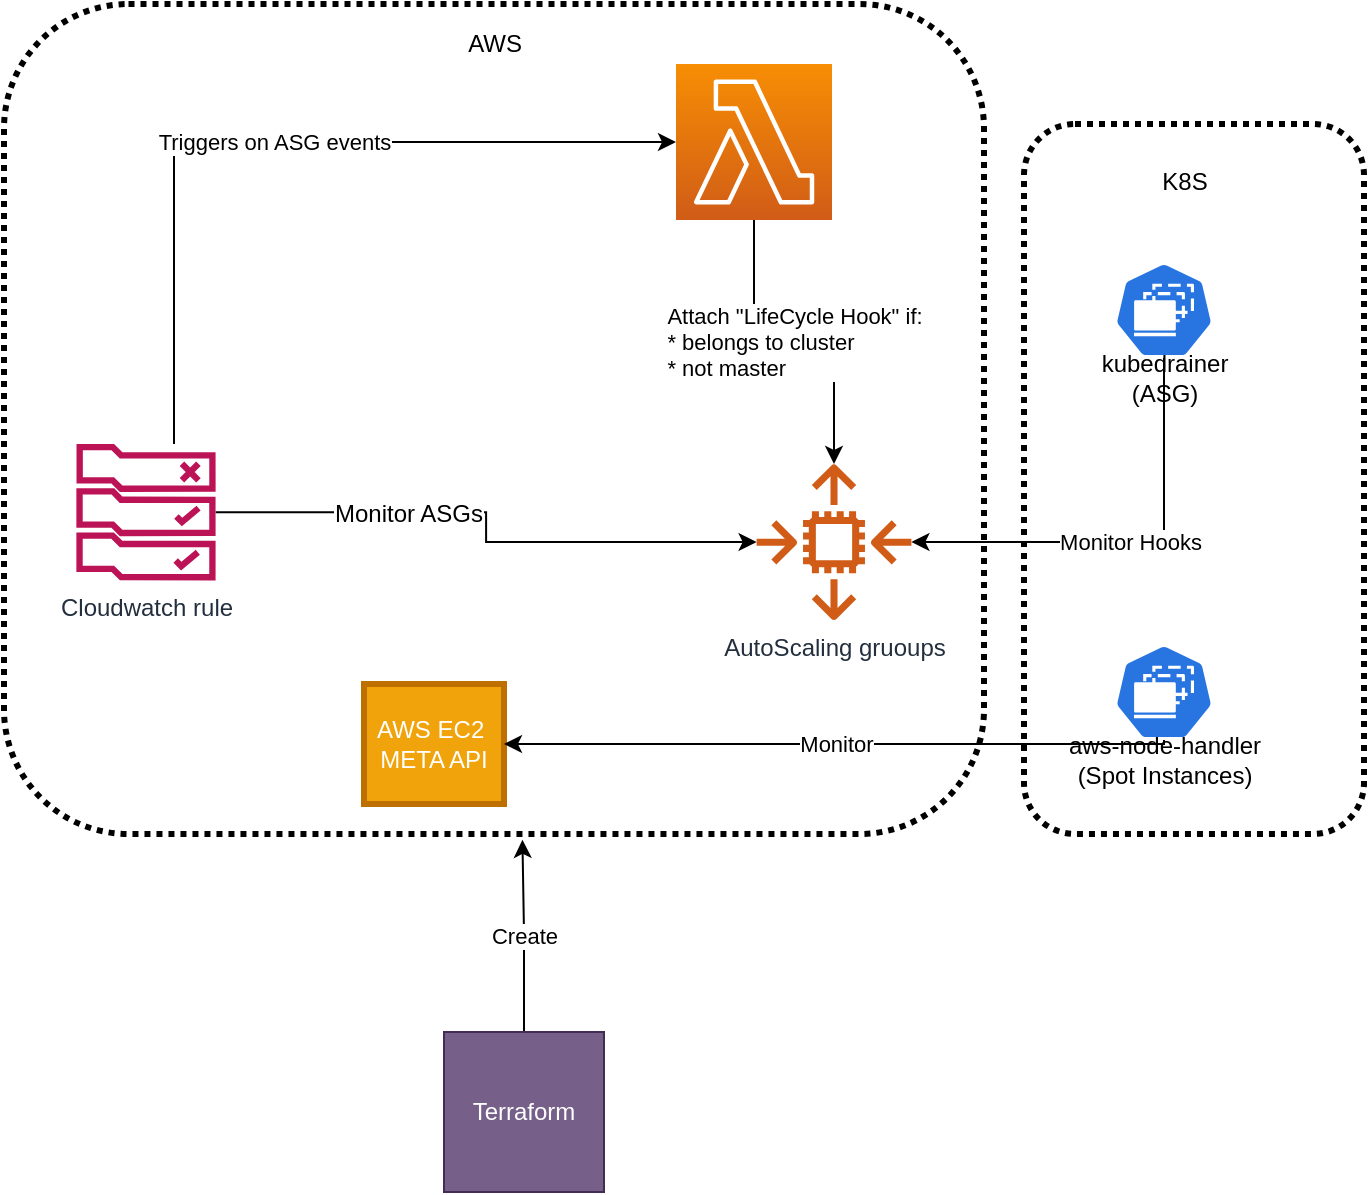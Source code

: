 <mxfile version="12.6.5" type="device"><diagram id="lTHcCEHJgq4FAw4RnT1_" name="Page-1"><mxGraphModel dx="1297" dy="664" grid="1" gridSize="10" guides="1" tooltips="1" connect="1" arrows="1" fold="1" page="1" pageScale="1" pageWidth="827" pageHeight="1169" math="0" shadow="0"><root><mxCell id="0"/><mxCell id="1" parent="0"/><mxCell id="s8fUL5gibNNTOrqy_kPd-7" value="" style="rounded=1;whiteSpace=wrap;html=1;dashed=1;dashPattern=1 1;fillColor=none;strokeWidth=3;" vertex="1" parent="1"><mxGeometry x="70" y="30" width="490" height="415" as="geometry"/></mxCell><mxCell id="s8fUL5gibNNTOrqy_kPd-21" style="edgeStyle=orthogonalEdgeStyle;rounded=0;orthogonalLoop=1;jettySize=auto;html=1;" edge="1" parent="1" source="s8fUL5gibNNTOrqy_kPd-2" target="s8fUL5gibNNTOrqy_kPd-8"><mxGeometry relative="1" as="geometry"/></mxCell><mxCell id="s8fUL5gibNNTOrqy_kPd-22" value="Monitor ASGs" style="text;html=1;align=center;verticalAlign=middle;resizable=0;points=[];labelBackgroundColor=#ffffff;" vertex="1" connectable="0" parent="s8fUL5gibNNTOrqy_kPd-21"><mxGeometry x="-0.326" y="-1" relative="1" as="geometry"><mxPoint as="offset"/></mxGeometry></mxCell><mxCell id="s8fUL5gibNNTOrqy_kPd-23" value="Triggers on ASG events" style="edgeStyle=orthogonalEdgeStyle;rounded=0;orthogonalLoop=1;jettySize=auto;html=1;" edge="1" parent="1" source="s8fUL5gibNNTOrqy_kPd-2" target="s8fUL5gibNNTOrqy_kPd-4"><mxGeometry relative="1" as="geometry"><Array as="points"><mxPoint x="155" y="99"/></Array></mxGeometry></mxCell><mxCell id="s8fUL5gibNNTOrqy_kPd-2" value="Cloudwatch rule" style="outlineConnect=0;fontColor=#232F3E;gradientColor=none;fillColor=#BC1356;strokeColor=none;dashed=0;verticalLabelPosition=bottom;verticalAlign=top;align=center;html=1;fontSize=12;fontStyle=0;aspect=fixed;pointerEvents=1;shape=mxgraph.aws4.rule_2;" vertex="1" parent="1"><mxGeometry x="106" y="250" width="70" height="68.21" as="geometry"/></mxCell><mxCell id="s8fUL5gibNNTOrqy_kPd-24" value="Attach &quot;LifeCycle Hook&quot; if:&lt;br&gt;&lt;div style=&quot;text-align: left&quot;&gt;* belongs to cluster&lt;/div&gt;&lt;div style=&quot;text-align: left&quot;&gt;* not master&lt;/div&gt;" style="edgeStyle=orthogonalEdgeStyle;rounded=0;orthogonalLoop=1;jettySize=auto;html=1;" edge="1" parent="1" source="s8fUL5gibNNTOrqy_kPd-4" target="s8fUL5gibNNTOrqy_kPd-8"><mxGeometry relative="1" as="geometry"/></mxCell><mxCell id="s8fUL5gibNNTOrqy_kPd-4" value="" style="outlineConnect=0;fontColor=#232F3E;gradientColor=#F78E04;gradientDirection=north;fillColor=#D05C17;strokeColor=#ffffff;dashed=0;verticalLabelPosition=bottom;verticalAlign=top;align=center;html=1;fontSize=12;fontStyle=0;aspect=fixed;shape=mxgraph.aws4.resourceIcon;resIcon=mxgraph.aws4.lambda;" vertex="1" parent="1"><mxGeometry x="406" y="60" width="78" height="78" as="geometry"/></mxCell><mxCell id="s8fUL5gibNNTOrqy_kPd-38" value="Create" style="edgeStyle=orthogonalEdgeStyle;rounded=0;orthogonalLoop=1;jettySize=auto;html=1;entryX=0.529;entryY=1.007;entryDx=0;entryDy=0;entryPerimeter=0;" edge="1" parent="1" source="s8fUL5gibNNTOrqy_kPd-6" target="s8fUL5gibNNTOrqy_kPd-7"><mxGeometry relative="1" as="geometry"/></mxCell><mxCell id="s8fUL5gibNNTOrqy_kPd-6" value="Terraform" style="whiteSpace=wrap;html=1;aspect=fixed;fillColor=#76608a;strokeColor=#432D57;fontColor=#ffffff;" vertex="1" parent="1"><mxGeometry x="290" y="544" width="80" height="80" as="geometry"/></mxCell><mxCell id="s8fUL5gibNNTOrqy_kPd-8" value="AutoScaling gruoups" style="outlineConnect=0;fontColor=#232F3E;gradientColor=none;fillColor=#D05C17;strokeColor=none;dashed=0;verticalLabelPosition=bottom;verticalAlign=top;align=center;html=1;fontSize=12;fontStyle=0;aspect=fixed;pointerEvents=1;shape=mxgraph.aws4.auto_scaling2;dashPattern=1 1;" vertex="1" parent="1"><mxGeometry x="446" y="260" width="78" height="78" as="geometry"/></mxCell><mxCell id="s8fUL5gibNNTOrqy_kPd-25" value="AWS" style="text;html=1;resizable=0;autosize=1;align=center;verticalAlign=middle;points=[];fillColor=none;strokeColor=none;rounded=0;dashed=1;dashPattern=1 1;" vertex="1" parent="1"><mxGeometry x="295" y="40" width="40" height="20" as="geometry"/></mxCell><mxCell id="s8fUL5gibNNTOrqy_kPd-26" value="" style="rounded=1;whiteSpace=wrap;html=1;dashed=1;dashPattern=1 1;fillColor=none;strokeWidth=3;" vertex="1" parent="1"><mxGeometry x="580" y="90" width="170" height="355" as="geometry"/></mxCell><mxCell id="s8fUL5gibNNTOrqy_kPd-27" value="K8S" style="text;html=1;resizable=0;autosize=1;align=center;verticalAlign=middle;points=[];fillColor=none;strokeColor=none;rounded=0;dashed=1;dashPattern=1 1;" vertex="1" parent="1"><mxGeometry x="640" y="108.5" width="40" height="20" as="geometry"/></mxCell><mxCell id="s8fUL5gibNNTOrqy_kPd-30" value="" style="group" vertex="1" connectable="0" parent="1"><mxGeometry x="610" y="159" width="80" height="73" as="geometry"/></mxCell><mxCell id="s8fUL5gibNNTOrqy_kPd-28" value="" style="html=1;dashed=0;whitespace=wrap;fillColor=#2875E2;strokeColor=#ffffff;points=[[0.005,0.63,0],[0.1,0.2,0],[0.9,0.2,0],[0.5,0,0],[0.995,0.63,0],[0.72,0.99,0],[0.5,1,0],[0.28,0.99,0]];shape=mxgraph.kubernetes.icon;prIcon=ds;dashPattern=1 1;" vertex="1" parent="s8fUL5gibNNTOrqy_kPd-30"><mxGeometry x="15" width="50" height="48" as="geometry"/></mxCell><mxCell id="s8fUL5gibNNTOrqy_kPd-29" value="kubedrainer&lt;br&gt;(ASG)" style="text;html=1;resizable=0;autosize=1;align=center;verticalAlign=middle;points=[];fillColor=none;strokeColor=none;rounded=0;dashed=1;dashPattern=1 1;" vertex="1" parent="s8fUL5gibNNTOrqy_kPd-30"><mxGeometry y="43" width="80" height="30" as="geometry"/></mxCell><mxCell id="s8fUL5gibNNTOrqy_kPd-31" value="" style="group" vertex="1" connectable="0" parent="1"><mxGeometry x="610" y="350" width="95" height="73" as="geometry"/></mxCell><mxCell id="s8fUL5gibNNTOrqy_kPd-32" value="" style="html=1;dashed=0;whitespace=wrap;fillColor=#2875E2;strokeColor=#ffffff;points=[[0.005,0.63,0],[0.1,0.2,0],[0.9,0.2,0],[0.5,0,0],[0.995,0.63,0],[0.72,0.99,0],[0.5,1,0],[0.28,0.99,0]];shape=mxgraph.kubernetes.icon;prIcon=ds;dashPattern=1 1;" vertex="1" parent="s8fUL5gibNNTOrqy_kPd-31"><mxGeometry x="15" width="50" height="48" as="geometry"/></mxCell><mxCell id="s8fUL5gibNNTOrqy_kPd-33" value="aws-node-handler&lt;br&gt;(Spot Instances)" style="text;html=1;resizable=0;autosize=1;align=center;verticalAlign=middle;points=[];fillColor=none;strokeColor=none;rounded=0;dashed=1;dashPattern=1 1;" vertex="1" parent="s8fUL5gibNNTOrqy_kPd-31"><mxGeometry x="-15" y="43" width="110" height="30" as="geometry"/></mxCell><mxCell id="s8fUL5gibNNTOrqy_kPd-34" value="AWS EC2&amp;nbsp;&lt;br&gt;META API" style="rounded=0;whiteSpace=wrap;html=1;strokeWidth=3;fillColor=#f0a30a;strokeColor=#BD7000;fontColor=#ffffff;" vertex="1" parent="1"><mxGeometry x="250" y="370" width="70" height="60" as="geometry"/></mxCell><mxCell id="s8fUL5gibNNTOrqy_kPd-35" value="Monitor" style="edgeStyle=orthogonalEdgeStyle;rounded=0;orthogonalLoop=1;jettySize=auto;html=1;" edge="1" parent="1" source="s8fUL5gibNNTOrqy_kPd-32" target="s8fUL5gibNNTOrqy_kPd-34"><mxGeometry relative="1" as="geometry"><Array as="points"><mxPoint x="650" y="400"/></Array></mxGeometry></mxCell><mxCell id="s8fUL5gibNNTOrqy_kPd-36" value="Monitor Hooks" style="edgeStyle=orthogonalEdgeStyle;rounded=0;orthogonalLoop=1;jettySize=auto;html=1;" edge="1" parent="1" source="s8fUL5gibNNTOrqy_kPd-28" target="s8fUL5gibNNTOrqy_kPd-8"><mxGeometry relative="1" as="geometry"><Array as="points"><mxPoint x="650" y="299"/></Array></mxGeometry></mxCell></root></mxGraphModel></diagram></mxfile>